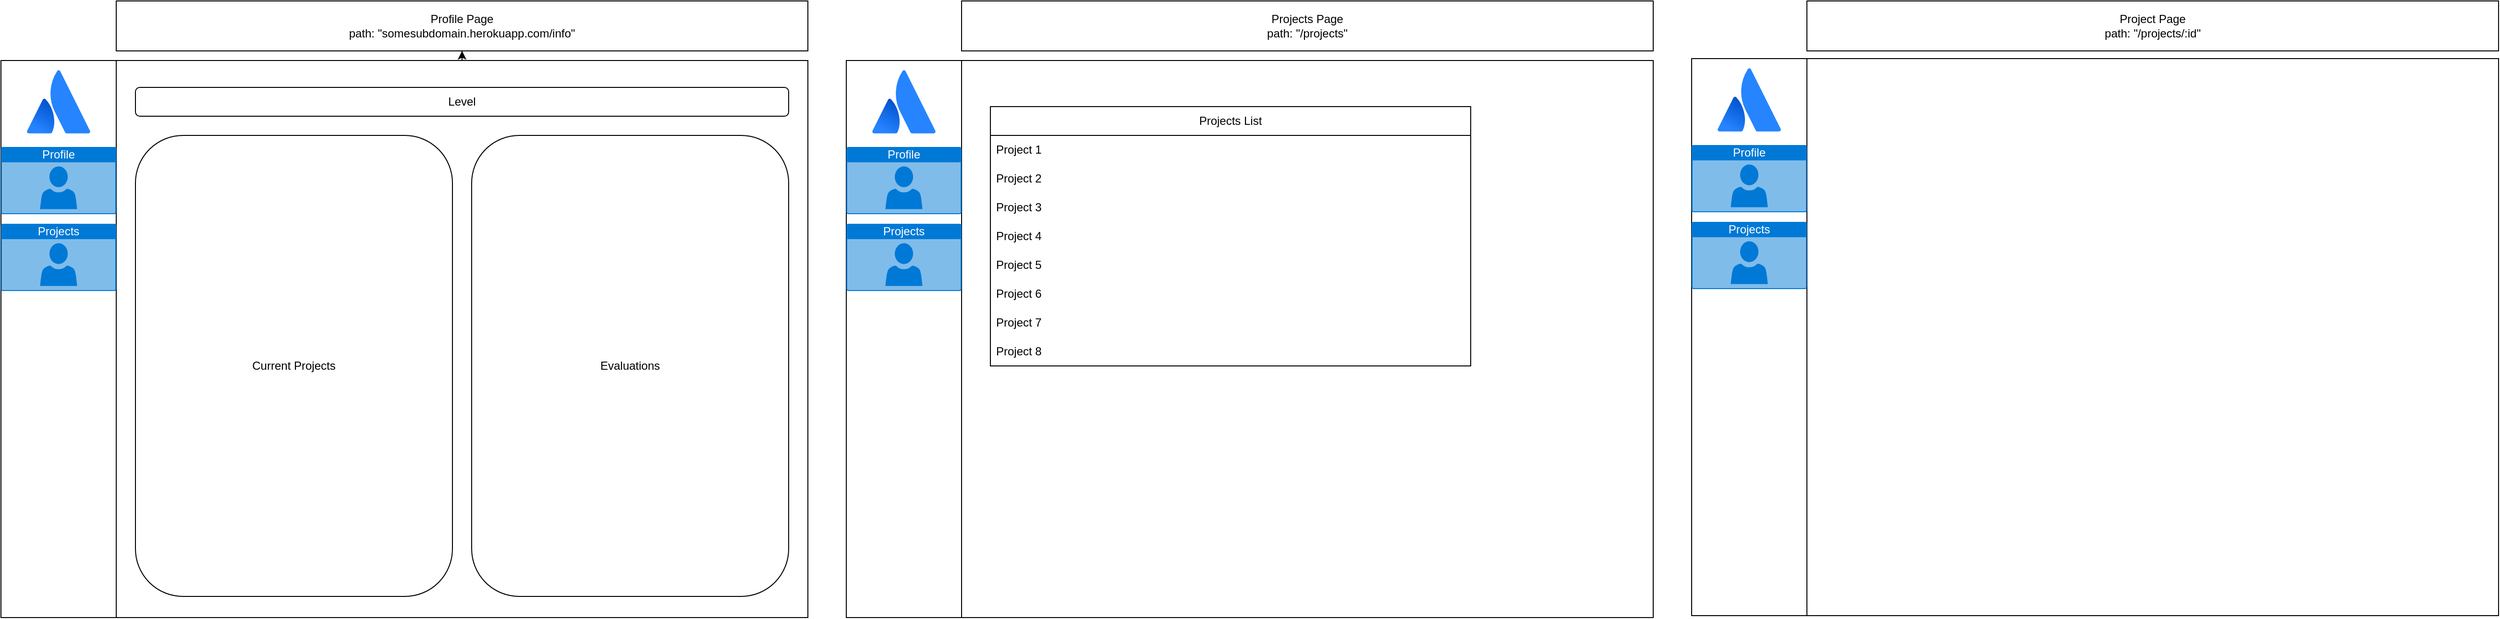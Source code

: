 <mxfile version="24.8.3">
  <diagram id="Ht1M8jgEwFfnCIfOTk4-" name="Page-1">
    <mxGraphModel dx="1531" dy="942" grid="1" gridSize="10" guides="1" tooltips="1" connect="1" arrows="1" fold="1" page="1" pageScale="1" pageWidth="1169" pageHeight="827" math="0" shadow="0">
      <root>
        <mxCell id="0" />
        <mxCell id="1" parent="0" />
        <mxCell id="6L5rg74JNegmzjzEnjp9-17" value="" style="rounded=0;whiteSpace=wrap;html=1;" vertex="1" parent="1">
          <mxGeometry x="1920" y="120" width="720" height="580" as="geometry" />
        </mxCell>
        <mxCell id="6L5rg74JNegmzjzEnjp9-18" value="" style="group" vertex="1" connectable="0" parent="1">
          <mxGeometry x="1800" y="120" width="120" height="580" as="geometry" />
        </mxCell>
        <mxCell id="6L5rg74JNegmzjzEnjp9-19" value="" style="rounded=0;whiteSpace=wrap;html=1;" vertex="1" parent="6L5rg74JNegmzjzEnjp9-18">
          <mxGeometry width="120" height="580" as="geometry" />
        </mxCell>
        <mxCell id="6L5rg74JNegmzjzEnjp9-20" value="" style="image;html=1;image=img/lib/atlassian/Atlassian_Logo.svg;movable=0;resizable=0;rotatable=0;deletable=0;editable=0;locked=1;connectable=0;" vertex="1" parent="6L5rg74JNegmzjzEnjp9-18">
          <mxGeometry x="27" y="10" width="66" height="66" as="geometry" />
        </mxCell>
        <mxCell id="6L5rg74JNegmzjzEnjp9-21" value="Profile" style="html=1;whiteSpace=wrap;strokeColor=none;fillColor=#0079D6;labelPosition=center;verticalLabelPosition=middle;verticalAlign=top;align=center;fontSize=12;outlineConnect=0;spacingTop=-6;fontColor=#FFFFFF;sketch=0;shape=mxgraph.sitemap.profile;movable=0;resizable=0;rotatable=0;deletable=0;editable=0;locked=1;connectable=0;" vertex="1" parent="6L5rg74JNegmzjzEnjp9-18">
          <mxGeometry y="90" width="120" height="70" as="geometry" />
        </mxCell>
        <mxCell id="6L5rg74JNegmzjzEnjp9-22" value="Projects" style="html=1;whiteSpace=wrap;strokeColor=none;fillColor=#0079D6;labelPosition=center;verticalLabelPosition=middle;verticalAlign=top;align=center;fontSize=12;outlineConnect=0;spacingTop=-6;fontColor=#FFFFFF;sketch=0;shape=mxgraph.sitemap.profile;movable=0;resizable=0;rotatable=0;deletable=0;editable=0;locked=1;connectable=0;" vertex="1" parent="6L5rg74JNegmzjzEnjp9-18">
          <mxGeometry y="170" width="120" height="70" as="geometry" />
        </mxCell>
        <mxCell id="6L5rg74JNegmzjzEnjp9-24" value="" style="edgeStyle=orthogonalEdgeStyle;rounded=0;orthogonalLoop=1;jettySize=auto;html=1;movable=0;resizable=0;rotatable=0;deletable=0;editable=0;locked=1;connectable=0;" edge="1" parent="1" source="6L5rg74JNegmzjzEnjp9-1" target="6L5rg74JNegmzjzEnjp9-23">
          <mxGeometry relative="1" as="geometry" />
        </mxCell>
        <mxCell id="6L5rg74JNegmzjzEnjp9-1" value="" style="rounded=0;whiteSpace=wrap;html=1;movable=0;resizable=0;rotatable=0;deletable=0;editable=0;locked=1;connectable=0;" vertex="1" parent="1">
          <mxGeometry x="160" y="122" width="720" height="580" as="geometry" />
        </mxCell>
        <mxCell id="6L5rg74JNegmzjzEnjp9-7" value="" style="group;movable=0;resizable=0;rotatable=0;deletable=0;editable=0;locked=1;connectable=0;" vertex="1" connectable="0" parent="1">
          <mxGeometry x="40" y="122" width="120" height="580" as="geometry" />
        </mxCell>
        <mxCell id="6L5rg74JNegmzjzEnjp9-3" value="" style="rounded=0;whiteSpace=wrap;html=1;movable=0;resizable=0;rotatable=0;deletable=0;editable=0;locked=1;connectable=0;" vertex="1" parent="6L5rg74JNegmzjzEnjp9-7">
          <mxGeometry width="120" height="580" as="geometry" />
        </mxCell>
        <mxCell id="6L5rg74JNegmzjzEnjp9-4" value="" style="image;html=1;image=img/lib/atlassian/Atlassian_Logo.svg;movable=0;resizable=0;rotatable=0;deletable=0;editable=0;locked=1;connectable=0;" vertex="1" parent="6L5rg74JNegmzjzEnjp9-7">
          <mxGeometry x="27" y="10" width="66" height="66" as="geometry" />
        </mxCell>
        <mxCell id="6L5rg74JNegmzjzEnjp9-5" value="Profile" style="html=1;whiteSpace=wrap;strokeColor=none;fillColor=#0079D6;labelPosition=center;verticalLabelPosition=middle;verticalAlign=top;align=center;fontSize=12;outlineConnect=0;spacingTop=-6;fontColor=#FFFFFF;sketch=0;shape=mxgraph.sitemap.profile;movable=0;resizable=0;rotatable=0;deletable=0;editable=0;locked=1;connectable=0;" vertex="1" parent="6L5rg74JNegmzjzEnjp9-7">
          <mxGeometry y="90" width="120" height="70" as="geometry" />
        </mxCell>
        <mxCell id="6L5rg74JNegmzjzEnjp9-6" value="Projects" style="html=1;whiteSpace=wrap;strokeColor=none;fillColor=#0079D6;labelPosition=center;verticalLabelPosition=middle;verticalAlign=top;align=center;fontSize=12;outlineConnect=0;spacingTop=-6;fontColor=#FFFFFF;sketch=0;shape=mxgraph.sitemap.profile;movable=0;resizable=0;rotatable=0;deletable=0;editable=0;locked=1;connectable=0;" vertex="1" parent="6L5rg74JNegmzjzEnjp9-7">
          <mxGeometry y="170" width="120" height="70" as="geometry" />
        </mxCell>
        <mxCell id="6L5rg74JNegmzjzEnjp9-10" value="" style="rounded=0;whiteSpace=wrap;html=1;movable=0;resizable=0;rotatable=0;deletable=0;editable=0;locked=1;connectable=0;" vertex="1" parent="1">
          <mxGeometry x="1040" y="122" width="720" height="580" as="geometry" />
        </mxCell>
        <mxCell id="6L5rg74JNegmzjzEnjp9-11" value="" style="group;movable=0;resizable=0;rotatable=0;deletable=0;editable=0;locked=1;connectable=0;" vertex="1" connectable="0" parent="1">
          <mxGeometry x="920" y="122" width="120" height="580" as="geometry" />
        </mxCell>
        <mxCell id="6L5rg74JNegmzjzEnjp9-12" value="" style="rounded=0;whiteSpace=wrap;html=1;movable=0;resizable=0;rotatable=0;deletable=0;editable=0;locked=1;connectable=0;" vertex="1" parent="6L5rg74JNegmzjzEnjp9-11">
          <mxGeometry width="120" height="580" as="geometry" />
        </mxCell>
        <mxCell id="6L5rg74JNegmzjzEnjp9-13" value="" style="image;html=1;image=img/lib/atlassian/Atlassian_Logo.svg;movable=0;resizable=0;rotatable=0;deletable=0;editable=0;locked=1;connectable=0;" vertex="1" parent="6L5rg74JNegmzjzEnjp9-11">
          <mxGeometry x="27" y="10" width="66" height="66" as="geometry" />
        </mxCell>
        <mxCell id="6L5rg74JNegmzjzEnjp9-14" value="Profile" style="html=1;whiteSpace=wrap;strokeColor=none;fillColor=#0079D6;labelPosition=center;verticalLabelPosition=middle;verticalAlign=top;align=center;fontSize=12;outlineConnect=0;spacingTop=-6;fontColor=#FFFFFF;sketch=0;shape=mxgraph.sitemap.profile;movable=0;resizable=0;rotatable=0;deletable=0;editable=0;locked=1;connectable=0;" vertex="1" parent="6L5rg74JNegmzjzEnjp9-11">
          <mxGeometry y="90" width="120" height="70" as="geometry" />
        </mxCell>
        <mxCell id="6L5rg74JNegmzjzEnjp9-15" value="Projects" style="html=1;whiteSpace=wrap;strokeColor=none;fillColor=#0079D6;labelPosition=center;verticalLabelPosition=middle;verticalAlign=top;align=center;fontSize=12;outlineConnect=0;spacingTop=-6;fontColor=#FFFFFF;sketch=0;shape=mxgraph.sitemap.profile;movable=0;resizable=0;rotatable=0;deletable=0;editable=0;locked=1;connectable=0;" vertex="1" parent="6L5rg74JNegmzjzEnjp9-11">
          <mxGeometry y="170" width="120" height="70" as="geometry" />
        </mxCell>
        <mxCell id="6L5rg74JNegmzjzEnjp9-23" value="Profile Page&lt;br&gt;path: &quot;somesubdomain.herokuapp.com/info&quot;" style="rounded=0;whiteSpace=wrap;html=1;movable=0;resizable=0;rotatable=0;deletable=0;editable=0;locked=1;connectable=0;" vertex="1" parent="1">
          <mxGeometry x="160" y="60" width="720" height="52" as="geometry" />
        </mxCell>
        <mxCell id="6L5rg74JNegmzjzEnjp9-25" value="Projects Page&lt;div&gt;path: &quot;/projects&quot;&lt;/div&gt;" style="rounded=0;whiteSpace=wrap;html=1;movable=0;resizable=0;rotatable=0;deletable=0;editable=0;locked=1;connectable=0;" vertex="1" parent="1">
          <mxGeometry x="1040" y="60" width="720" height="52" as="geometry" />
        </mxCell>
        <mxCell id="6L5rg74JNegmzjzEnjp9-26" value="Project Page&lt;div&gt;path: &quot;/projects/:id&quot;&lt;/div&gt;" style="rounded=0;whiteSpace=wrap;html=1;" vertex="1" parent="1">
          <mxGeometry x="1920" y="60" width="720" height="52" as="geometry" />
        </mxCell>
        <mxCell id="6L5rg74JNegmzjzEnjp9-28" value="Level" style="rounded=1;whiteSpace=wrap;html=1;movable=0;resizable=0;rotatable=0;deletable=0;editable=0;locked=1;connectable=0;" vertex="1" parent="1">
          <mxGeometry x="180" y="150" width="680" height="30" as="geometry" />
        </mxCell>
        <mxCell id="6L5rg74JNegmzjzEnjp9-29" value="Current Projects" style="rounded=1;whiteSpace=wrap;html=1;align=center;movable=0;resizable=0;rotatable=0;deletable=0;editable=0;locked=1;connectable=0;" vertex="1" parent="1">
          <mxGeometry x="180" y="200" width="330" height="480" as="geometry" />
        </mxCell>
        <mxCell id="6L5rg74JNegmzjzEnjp9-30" value="Evaluations" style="rounded=1;whiteSpace=wrap;html=1;movable=0;resizable=0;rotatable=0;deletable=0;editable=0;locked=1;connectable=0;" vertex="1" parent="1">
          <mxGeometry x="530" y="200" width="330" height="480" as="geometry" />
        </mxCell>
        <mxCell id="6L5rg74JNegmzjzEnjp9-31" value="Projects List" style="swimlane;fontStyle=0;childLayout=stackLayout;horizontal=1;startSize=30;horizontalStack=0;resizeParent=1;resizeParentMax=0;resizeLast=0;collapsible=1;marginBottom=0;whiteSpace=wrap;html=1;glass=0;" vertex="1" parent="1">
          <mxGeometry x="1070" y="170" width="500" height="270" as="geometry" />
        </mxCell>
        <mxCell id="6L5rg74JNegmzjzEnjp9-32" value="Project 1" style="text;strokeColor=none;fillColor=none;align=left;verticalAlign=middle;spacingLeft=4;spacingRight=4;overflow=hidden;points=[[0,0.5],[1,0.5]];portConstraint=eastwest;rotatable=0;whiteSpace=wrap;html=1;" vertex="1" parent="6L5rg74JNegmzjzEnjp9-31">
          <mxGeometry y="30" width="500" height="30" as="geometry" />
        </mxCell>
        <mxCell id="6L5rg74JNegmzjzEnjp9-33" value="Project 2" style="text;strokeColor=none;fillColor=none;align=left;verticalAlign=middle;spacingLeft=4;spacingRight=4;overflow=hidden;points=[[0,0.5],[1,0.5]];portConstraint=eastwest;rotatable=0;whiteSpace=wrap;html=1;" vertex="1" parent="6L5rg74JNegmzjzEnjp9-31">
          <mxGeometry y="60" width="500" height="30" as="geometry" />
        </mxCell>
        <mxCell id="6L5rg74JNegmzjzEnjp9-34" value="Project&amp;nbsp;3" style="text;strokeColor=none;fillColor=none;align=left;verticalAlign=middle;spacingLeft=4;spacingRight=4;overflow=hidden;points=[[0,0.5],[1,0.5]];portConstraint=eastwest;rotatable=0;whiteSpace=wrap;html=1;" vertex="1" parent="6L5rg74JNegmzjzEnjp9-31">
          <mxGeometry y="90" width="500" height="30" as="geometry" />
        </mxCell>
        <mxCell id="6L5rg74JNegmzjzEnjp9-35" value="Project 4" style="text;strokeColor=none;fillColor=none;align=left;verticalAlign=middle;spacingLeft=4;spacingRight=4;overflow=hidden;points=[[0,0.5],[1,0.5]];portConstraint=eastwest;rotatable=0;whiteSpace=wrap;html=1;" vertex="1" parent="6L5rg74JNegmzjzEnjp9-31">
          <mxGeometry y="120" width="500" height="30" as="geometry" />
        </mxCell>
        <mxCell id="6L5rg74JNegmzjzEnjp9-36" value="Project 5" style="text;strokeColor=none;fillColor=none;align=left;verticalAlign=middle;spacingLeft=4;spacingRight=4;overflow=hidden;points=[[0,0.5],[1,0.5]];portConstraint=eastwest;rotatable=0;whiteSpace=wrap;html=1;" vertex="1" parent="6L5rg74JNegmzjzEnjp9-31">
          <mxGeometry y="150" width="500" height="30" as="geometry" />
        </mxCell>
        <mxCell id="6L5rg74JNegmzjzEnjp9-37" value="Project 6" style="text;strokeColor=none;fillColor=none;align=left;verticalAlign=middle;spacingLeft=4;spacingRight=4;overflow=hidden;points=[[0,0.5],[1,0.5]];portConstraint=eastwest;rotatable=0;whiteSpace=wrap;html=1;" vertex="1" parent="6L5rg74JNegmzjzEnjp9-31">
          <mxGeometry y="180" width="500" height="30" as="geometry" />
        </mxCell>
        <mxCell id="6L5rg74JNegmzjzEnjp9-38" value="Project 7" style="text;strokeColor=none;fillColor=none;align=left;verticalAlign=middle;spacingLeft=4;spacingRight=4;overflow=hidden;points=[[0,0.5],[1,0.5]];portConstraint=eastwest;rotatable=0;whiteSpace=wrap;html=1;" vertex="1" parent="6L5rg74JNegmzjzEnjp9-31">
          <mxGeometry y="210" width="500" height="30" as="geometry" />
        </mxCell>
        <mxCell id="6L5rg74JNegmzjzEnjp9-39" value="Project 8" style="text;strokeColor=none;fillColor=none;align=left;verticalAlign=middle;spacingLeft=4;spacingRight=4;overflow=hidden;points=[[0,0.5],[1,0.5]];portConstraint=eastwest;rotatable=0;whiteSpace=wrap;html=1;" vertex="1" parent="6L5rg74JNegmzjzEnjp9-31">
          <mxGeometry y="240" width="500" height="30" as="geometry" />
        </mxCell>
      </root>
    </mxGraphModel>
  </diagram>
</mxfile>
